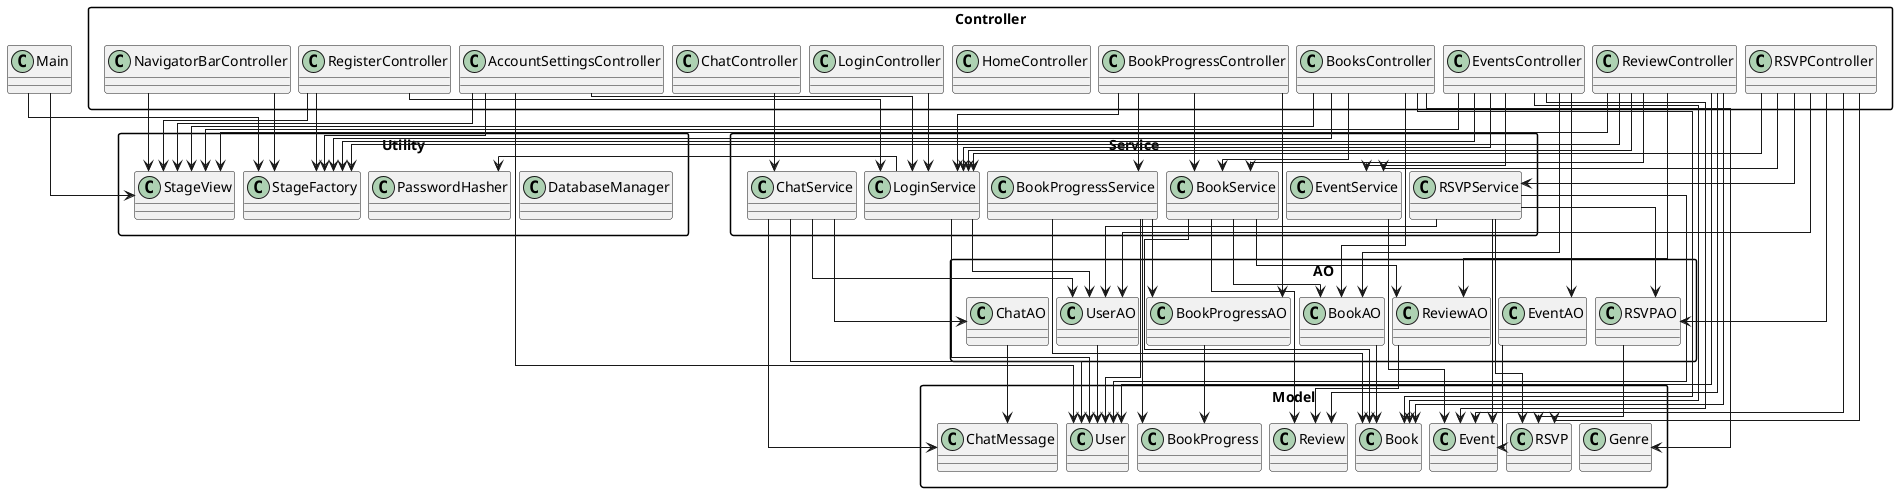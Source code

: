 @startuml
skinparam packageStyle rectangle
skinparam linetype ortho
skinparam nodesep 8

class Main
  
package Controller {
  class AccountSettingsController
  class BookProgressController
  class BooksController
  class ChatController
  class EventsController
  class HomeController
  class LoginController
  class NavigatorBarController
  class RegisterController
  class ReviewController
  class RSVPController
}

package AO {
  class BookAO
  class BookProgressAO
  class ChatAO
  class EventAO
  class ReviewAO
  class RSVPAO
  class UserAO
}

package Model {
  class Book
  class BookProgress
  class ChatMessage
  class Event
  class Genre
  class Review
  class RSVP
  class User
}
package Service {
  class BookProgressService
  class BookService
  class ChatService
  class EventService
  class LoginService
  class RSVPService
}
package Utility {
  class DatabaseManager
  class PasswordHasher
  class StageFactory
  class StageView
}


' AO Dependencies on Models
BookAO --> Book
BookProgressAO --> BookProgress
ChatAO --> ChatMessage
EventAO --> Event
ReviewAO --> Review
RSVPAO --> RSVP
UserAO --> User

' Services Dependencies.
BookProgressService --> BookProgressAO
BookProgressService --> Book
BookProgressService --> BookProgress
BookProgressService --> User
BookService --> BookAO
BookService --> ReviewAO
BookService --> Book
BookService --> Review
ChatService --> ChatAO
ChatService --> UserAO
ChatService --> ChatMessage
ChatService --> User
EventService --> Event
LoginService --> UserAO
LoginService --> User
LoginService --> PasswordHasher
RSVPService --> RSVPAO
RSVPService --> UserAO
RSVPService --> Event
RSVPService --> RSVP
RSVPService --> User


AccountSettingsController --> User
AccountSettingsController --> LoginService
AccountSettingsController --> StageFactory
AccountSettingsController --> StageView
BookProgressController --> BookProgressAO
BookProgressController --> BookProgressService
BookProgressController --> BookService
BookProgressController --> LoginService
BooksController --> BookAO
BooksController --> Book
BooksController --> Genre
BooksController --> BookService
BooksController --> StageFactory
BooksController --> StageView
ChatController --> ChatService
EventsController --> BookAO
EventsController --> EventAO
EventsController --> Book
EventsController --> Event
EventsController --> EventService
EventsController --> LoginService
EventsController --> StageFactory
EventsController --> StageView
LoginController --> LoginService
NavigatorBarController --> StageFactory
NavigatorBarController --> StageView
RegisterController --> LoginService
RegisterController --> StageFactory
RegisterController --> StageView
ReviewController --> ReviewAO
ReviewController --> Book
ReviewController --> Review
ReviewController --> User
ReviewController --> BookService
ReviewController --> LoginService
ReviewController --> StageFactory
ReviewController --> StageView
RSVPController --> RSVPAO
RSVPController --> UserAO
RSVPController --> Event
RSVPController --> RSVP
RSVPController --> EventService
RSVPController --> LoginService
RSVPController --> RSVPService

Main --> StageFactory
Main --> StageView

@enduml